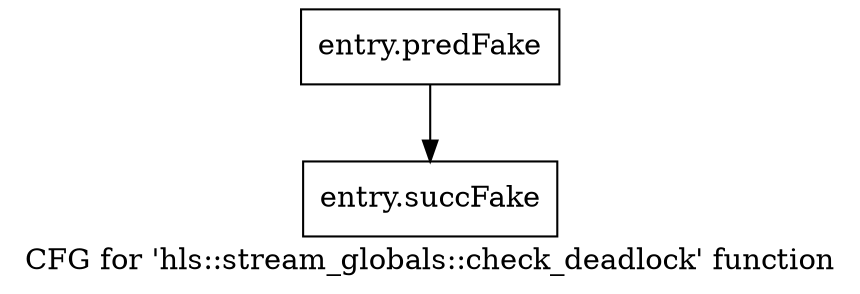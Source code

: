 digraph "CFG for 'hls::stream_globals::check_deadlock' function" {
	label="CFG for 'hls::stream_globals::check_deadlock' function";

	Node0x5542f60 [shape=record,filename="/tools/Xilinx/Vitis_HLS/2023.1/include/hls_stream.h",linenumber="127",label="{entry.predFake}"];
	Node0x5542f60 -> Node0x59061c0[ callList="" memoryops="" filename="/tools/Xilinx/Vitis_HLS/2023.1/include/hls_stream.h" execusionnum="0"];
	Node0x59061c0 [shape=record,filename="/tools/Xilinx/Vitis_HLS/2023.1/include/hls_stream.h",linenumber="127",label="{entry.succFake}"];
}
